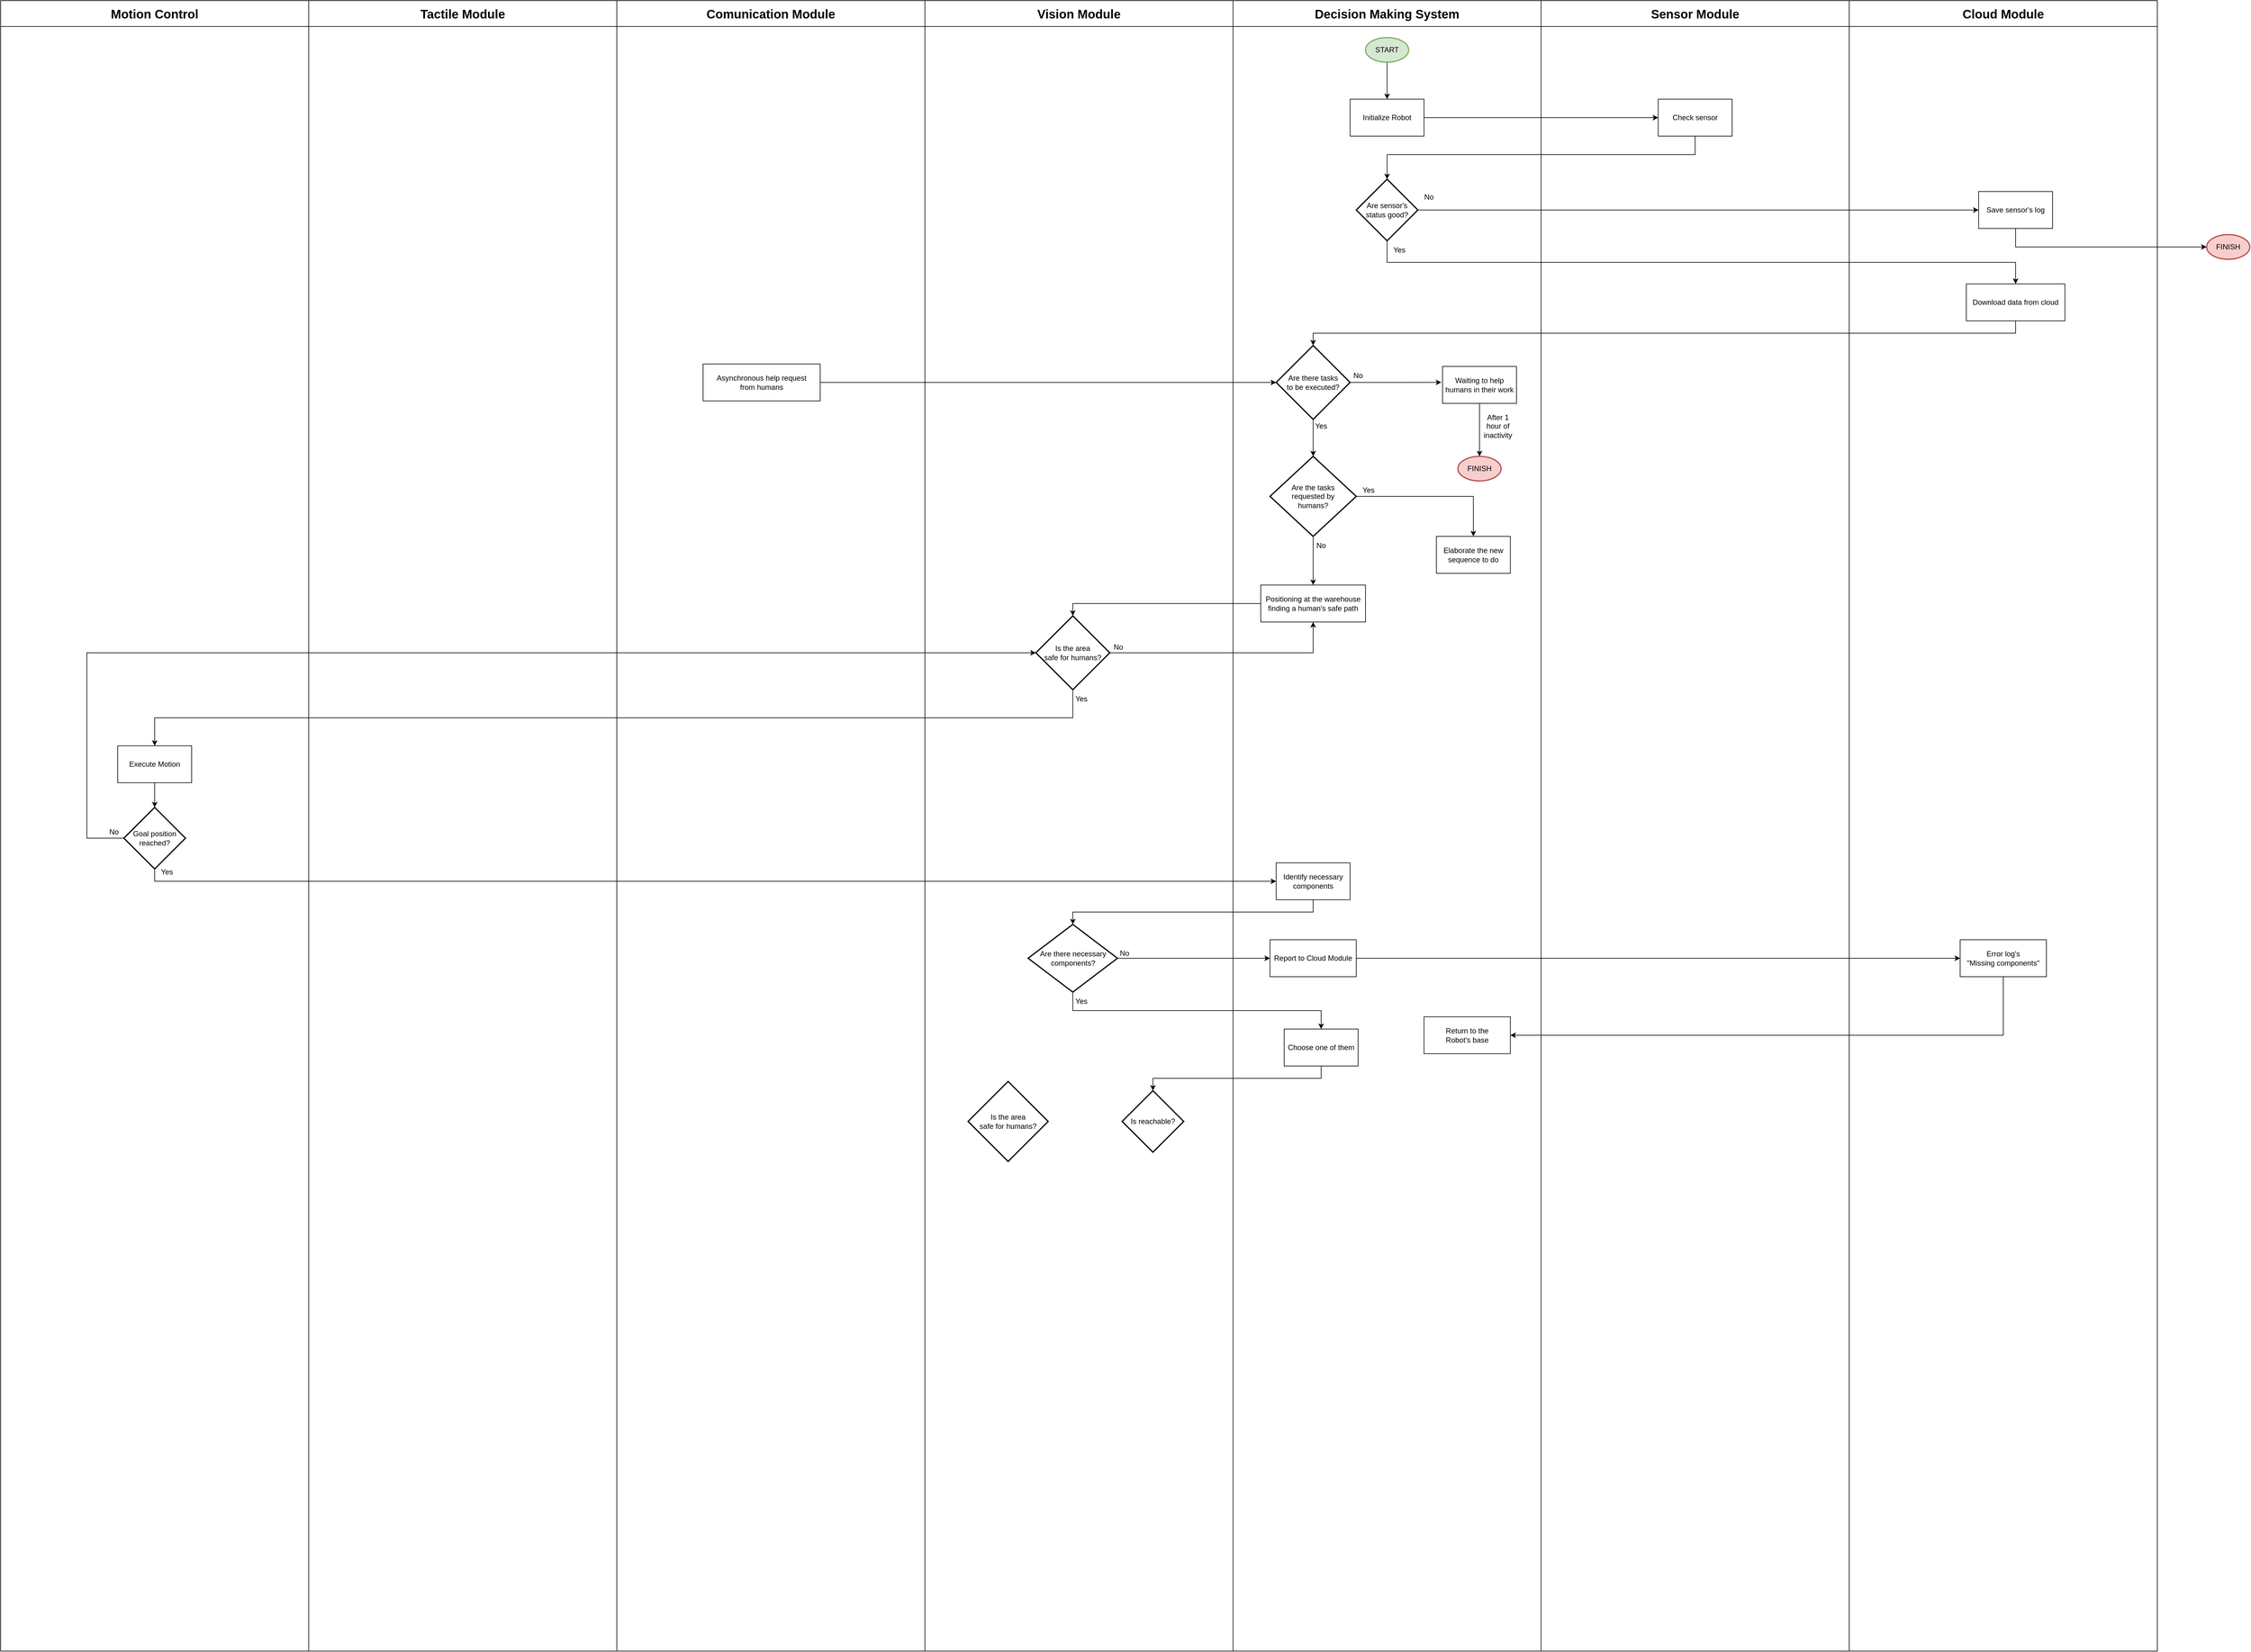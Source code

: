<mxfile version="24.4.4" type="github">
  <diagram name="Page-1" id="e7e014a7-5840-1c2e-5031-d8a46d1fe8dd">
    <mxGraphModel dx="4356" dy="1716" grid="1" gridSize="10" guides="1" tooltips="1" connect="1" arrows="1" fold="1" page="1" pageScale="1" pageWidth="1169" pageHeight="826" background="none" math="0" shadow="0">
      <root>
        <mxCell id="0" />
        <mxCell id="1" parent="0" />
        <mxCell id="V1ozlMfIuVR3TN5RS1_V-75" value="Comunication Module" style="swimlane;whiteSpace=wrap;movable=0;resizable=0;rotatable=0;deletable=0;editable=0;locked=1;connectable=0;startSize=42;fontSize=20;" parent="1" vertex="1">
          <mxGeometry x="430" y="120" width="500" height="2680" as="geometry" />
        </mxCell>
        <mxCell id="V1ozlMfIuVR3TN5RS1_V-81" value="Vision Module" style="swimlane;whiteSpace=wrap;movable=0;resizable=0;rotatable=0;deletable=0;editable=0;locked=1;connectable=0;startSize=42;fontSize=20;" parent="1" vertex="1">
          <mxGeometry x="930" y="120" width="500" height="2680" as="geometry" />
        </mxCell>
        <mxCell id="V1ozlMfIuVR3TN5RS1_V-87" value="Decision Making System" style="swimlane;whiteSpace=wrap;movable=0;resizable=0;rotatable=0;deletable=0;editable=0;locked=1;connectable=0;startSize=42;fontSize=20;" parent="1" vertex="1">
          <mxGeometry x="1430" y="120" width="500" height="2680" as="geometry" />
        </mxCell>
        <mxCell id="V1ozlMfIuVR3TN5RS1_V-88" value="Cloud Module" style="swimlane;whiteSpace=wrap;movable=0;resizable=0;rotatable=0;deletable=0;editable=0;locked=1;connectable=0;startSize=42;fontSize=20;" parent="1" vertex="1">
          <mxGeometry x="2430" y="120" width="500" height="2680" as="geometry" />
        </mxCell>
        <mxCell id="V1ozlMfIuVR3TN5RS1_V-101" value="Save sensor&#39;s log" style="rounded=0;whiteSpace=wrap;html=1;" parent="V1ozlMfIuVR3TN5RS1_V-88" vertex="1">
          <mxGeometry x="210" y="310" width="120" height="60" as="geometry" />
        </mxCell>
        <mxCell id="V1ozlMfIuVR3TN5RS1_V-116" value="Download data from&amp;nbsp;&lt;span style=&quot;background-color: initial;&quot;&gt;cloud&lt;/span&gt;" style="rounded=0;whiteSpace=wrap;html=1;" parent="V1ozlMfIuVR3TN5RS1_V-88" vertex="1">
          <mxGeometry x="190" y="460" width="160" height="60" as="geometry" />
        </mxCell>
        <mxCell id="V1ozlMfIuVR3TN5RS1_V-89" value="Tactile Module" style="swimlane;whiteSpace=wrap;movable=0;resizable=0;rotatable=0;deletable=0;editable=0;locked=1;connectable=0;startSize=42;fontSize=20;" parent="1" vertex="1">
          <mxGeometry x="-70" y="120" width="500" height="2680" as="geometry" />
        </mxCell>
        <mxCell id="V1ozlMfIuVR3TN5RS1_V-91" value="Sensor Module" style="swimlane;whiteSpace=wrap;movable=0;resizable=0;rotatable=0;deletable=0;editable=0;locked=1;connectable=0;startSize=42;fontSize=20;" parent="1" vertex="1">
          <mxGeometry x="1930" y="120" width="500" height="2680" as="geometry" />
        </mxCell>
        <mxCell id="V1ozlMfIuVR3TN5RS1_V-92" value="Motion Control" style="swimlane;whiteSpace=wrap;movable=0;resizable=0;rotatable=0;deletable=0;editable=0;locked=1;connectable=0;startSize=42;fontSize=20;" parent="1" vertex="1">
          <mxGeometry x="-570" y="120" width="500" height="2680" as="geometry" />
        </mxCell>
        <mxCell id="V1ozlMfIuVR3TN5RS1_V-97" style="edgeStyle=orthogonalEdgeStyle;rounded=0;orthogonalLoop=1;jettySize=auto;html=1;exitX=1;exitY=0.5;exitDx=0;exitDy=0;entryX=0;entryY=0.5;entryDx=0;entryDy=0;" parent="1" source="V1ozlMfIuVR3TN5RS1_V-93" target="V1ozlMfIuVR3TN5RS1_V-96" edge="1">
          <mxGeometry relative="1" as="geometry" />
        </mxCell>
        <mxCell id="V1ozlMfIuVR3TN5RS1_V-93" value="Initialize Robot" style="rounded=0;whiteSpace=wrap;html=1;" parent="1" vertex="1">
          <mxGeometry x="1620" y="280" width="120" height="60" as="geometry" />
        </mxCell>
        <mxCell id="V1ozlMfIuVR3TN5RS1_V-95" value="" style="edgeStyle=orthogonalEdgeStyle;rounded=0;orthogonalLoop=1;jettySize=auto;html=1;" parent="1" source="V1ozlMfIuVR3TN5RS1_V-94" target="V1ozlMfIuVR3TN5RS1_V-93" edge="1">
          <mxGeometry relative="1" as="geometry" />
        </mxCell>
        <mxCell id="V1ozlMfIuVR3TN5RS1_V-94" value="START" style="strokeWidth=2;html=1;shape=mxgraph.flowchart.start_1;whiteSpace=wrap;fillColor=#d5e8d4;strokeColor=#82b366;" parent="1" vertex="1">
          <mxGeometry x="1645" y="180" width="70" height="40" as="geometry" />
        </mxCell>
        <mxCell id="V1ozlMfIuVR3TN5RS1_V-96" value="Check sensor" style="rounded=0;whiteSpace=wrap;html=1;" parent="1" vertex="1">
          <mxGeometry x="2120" y="280" width="120" height="60" as="geometry" />
        </mxCell>
        <mxCell id="V1ozlMfIuVR3TN5RS1_V-102" style="edgeStyle=orthogonalEdgeStyle;rounded=0;orthogonalLoop=1;jettySize=auto;html=1;exitX=1;exitY=0.5;exitDx=0;exitDy=0;exitPerimeter=0;entryX=0;entryY=0.5;entryDx=0;entryDy=0;" parent="1" source="V1ozlMfIuVR3TN5RS1_V-98" target="V1ozlMfIuVR3TN5RS1_V-101" edge="1">
          <mxGeometry relative="1" as="geometry" />
        </mxCell>
        <mxCell id="V1ozlMfIuVR3TN5RS1_V-117" style="edgeStyle=orthogonalEdgeStyle;rounded=0;orthogonalLoop=1;jettySize=auto;html=1;exitX=0.5;exitY=1;exitDx=0;exitDy=0;exitPerimeter=0;entryX=0.5;entryY=0;entryDx=0;entryDy=0;" parent="1" source="V1ozlMfIuVR3TN5RS1_V-98" target="V1ozlMfIuVR3TN5RS1_V-116" edge="1">
          <mxGeometry relative="1" as="geometry">
            <mxPoint x="2480" y="570" as="targetPoint" />
          </mxGeometry>
        </mxCell>
        <mxCell id="V1ozlMfIuVR3TN5RS1_V-98" value="Are sensor&#39;s status good?" style="strokeWidth=2;html=1;shape=mxgraph.flowchart.decision;whiteSpace=wrap;" parent="1" vertex="1">
          <mxGeometry x="1630" y="410" width="100" height="100" as="geometry" />
        </mxCell>
        <mxCell id="V1ozlMfIuVR3TN5RS1_V-99" style="edgeStyle=orthogonalEdgeStyle;rounded=0;orthogonalLoop=1;jettySize=auto;html=1;entryX=0.5;entryY=0;entryDx=0;entryDy=0;entryPerimeter=0;" parent="1" source="V1ozlMfIuVR3TN5RS1_V-96" target="V1ozlMfIuVR3TN5RS1_V-98" edge="1">
          <mxGeometry relative="1" as="geometry">
            <Array as="points">
              <mxPoint x="2180" y="370" />
              <mxPoint x="1680" y="370" />
            </Array>
          </mxGeometry>
        </mxCell>
        <mxCell id="V1ozlMfIuVR3TN5RS1_V-103" value="No" style="text;html=1;align=center;verticalAlign=middle;whiteSpace=wrap;rounded=0;" parent="1" vertex="1">
          <mxGeometry x="1718" y="424" width="60" height="30" as="geometry" />
        </mxCell>
        <mxCell id="V1ozlMfIuVR3TN5RS1_V-104" value="Yes" style="text;html=1;align=center;verticalAlign=middle;whiteSpace=wrap;rounded=0;" parent="1" vertex="1">
          <mxGeometry x="1670" y="510" width="60" height="30" as="geometry" />
        </mxCell>
        <mxCell id="V1ozlMfIuVR3TN5RS1_V-107" value="FINISH" style="strokeWidth=2;html=1;shape=mxgraph.flowchart.start_1;whiteSpace=wrap;fillColor=#f8cecc;strokeColor=#b85450;" parent="1" vertex="1">
          <mxGeometry x="3010" y="500" width="70" height="40" as="geometry" />
        </mxCell>
        <mxCell id="V1ozlMfIuVR3TN5RS1_V-105" style="edgeStyle=orthogonalEdgeStyle;rounded=0;orthogonalLoop=1;jettySize=auto;html=1;exitX=0.5;exitY=1;exitDx=0;exitDy=0;entryX=0;entryY=0.5;entryDx=0;entryDy=0;entryPerimeter=0;" parent="1" source="V1ozlMfIuVR3TN5RS1_V-101" target="V1ozlMfIuVR3TN5RS1_V-107" edge="1">
          <mxGeometry relative="1" as="geometry">
            <mxPoint x="1880" y="520" as="targetPoint" />
            <Array as="points">
              <mxPoint x="2700" y="520" />
              <mxPoint x="3000" y="520" />
            </Array>
          </mxGeometry>
        </mxCell>
        <mxCell id="V1ozlMfIuVR3TN5RS1_V-119" style="edgeStyle=orthogonalEdgeStyle;rounded=0;orthogonalLoop=1;jettySize=auto;html=1;exitX=0.5;exitY=1;exitDx=0;exitDy=0;entryX=0.5;entryY=0;entryDx=0;entryDy=0;entryPerimeter=0;" parent="1" source="V1ozlMfIuVR3TN5RS1_V-116" target="V1ozlMfIuVR3TN5RS1_V-120" edge="1">
          <mxGeometry relative="1" as="geometry">
            <mxPoint x="1680" y="680" as="targetPoint" />
          </mxGeometry>
        </mxCell>
        <mxCell id="V1ozlMfIuVR3TN5RS1_V-134" style="edgeStyle=orthogonalEdgeStyle;rounded=0;orthogonalLoop=1;jettySize=auto;html=1;exitX=0.5;exitY=1;exitDx=0;exitDy=0;exitPerimeter=0;entryX=0.5;entryY=0;entryDx=0;entryDy=0;entryPerimeter=0;" parent="1" source="V1ozlMfIuVR3TN5RS1_V-120" target="V1ozlMfIuVR3TN5RS1_V-146" edge="1">
          <mxGeometry relative="1" as="geometry">
            <mxPoint x="1560" y="850" as="targetPoint" />
          </mxGeometry>
        </mxCell>
        <mxCell id="V1ozlMfIuVR3TN5RS1_V-120" value="Are there tasks&lt;div&gt;to be executed?&lt;/div&gt;" style="strokeWidth=2;html=1;shape=mxgraph.flowchart.decision;whiteSpace=wrap;" parent="1" vertex="1">
          <mxGeometry x="1500" y="680" width="120" height="120" as="geometry" />
        </mxCell>
        <mxCell id="V1ozlMfIuVR3TN5RS1_V-127" style="edgeStyle=orthogonalEdgeStyle;rounded=0;orthogonalLoop=1;jettySize=auto;html=1;exitX=0.5;exitY=1;exitDx=0;exitDy=0;entryX=0.5;entryY=0;entryDx=0;entryDy=0;entryPerimeter=0;" parent="1" source="V1ozlMfIuVR3TN5RS1_V-121" target="V1ozlMfIuVR3TN5RS1_V-132" edge="1">
          <mxGeometry relative="1" as="geometry">
            <mxPoint x="1830" y="850" as="targetPoint" />
          </mxGeometry>
        </mxCell>
        <mxCell id="V1ozlMfIuVR3TN5RS1_V-121" value="Waiting to help&lt;div&gt;humans in their work&lt;/div&gt;" style="rounded=0;whiteSpace=wrap;html=1;" parent="1" vertex="1">
          <mxGeometry x="1770" y="714" width="120" height="60" as="geometry" />
        </mxCell>
        <mxCell id="V1ozlMfIuVR3TN5RS1_V-124" value="No" style="text;html=1;align=center;verticalAlign=middle;whiteSpace=wrap;rounded=0;" parent="1" vertex="1">
          <mxGeometry x="1603" y="714" width="60" height="30" as="geometry" />
        </mxCell>
        <mxCell id="V1ozlMfIuVR3TN5RS1_V-125" style="edgeStyle=orthogonalEdgeStyle;rounded=0;orthogonalLoop=1;jettySize=auto;html=1;exitX=1;exitY=0.5;exitDx=0;exitDy=0;exitPerimeter=0;entryX=-0.016;entryY=0.431;entryDx=0;entryDy=0;entryPerimeter=0;" parent="1" source="V1ozlMfIuVR3TN5RS1_V-120" target="V1ozlMfIuVR3TN5RS1_V-121" edge="1">
          <mxGeometry relative="1" as="geometry" />
        </mxCell>
        <mxCell id="V1ozlMfIuVR3TN5RS1_V-128" value="After 1 hour of inactivity" style="text;html=1;align=center;verticalAlign=middle;whiteSpace=wrap;rounded=0;" parent="1" vertex="1">
          <mxGeometry x="1830" y="796" width="60" height="30" as="geometry" />
        </mxCell>
        <mxCell id="V1ozlMfIuVR3TN5RS1_V-129" value="Asynchronous help request&lt;div&gt;from humans&lt;/div&gt;" style="rounded=0;whiteSpace=wrap;html=1;" parent="1" vertex="1">
          <mxGeometry x="570" y="710" width="190" height="60" as="geometry" />
        </mxCell>
        <mxCell id="V1ozlMfIuVR3TN5RS1_V-132" value="FINISH" style="strokeWidth=2;html=1;shape=mxgraph.flowchart.start_1;whiteSpace=wrap;fillColor=#f8cecc;strokeColor=#b85450;" parent="1" vertex="1">
          <mxGeometry x="1795" y="860" width="70" height="40" as="geometry" />
        </mxCell>
        <mxCell id="V1ozlMfIuVR3TN5RS1_V-138" value="" style="edgeStyle=orthogonalEdgeStyle;rounded=0;orthogonalLoop=1;jettySize=auto;html=1;exitX=0.5;exitY=1;exitDx=0;exitDy=0;exitPerimeter=0;" parent="1" source="V1ozlMfIuVR3TN5RS1_V-146" target="V1ozlMfIuVR3TN5RS1_V-137" edge="1">
          <mxGeometry relative="1" as="geometry">
            <mxPoint x="1560" y="910" as="sourcePoint" />
          </mxGeometry>
        </mxCell>
        <mxCell id="V1ozlMfIuVR3TN5RS1_V-141" style="edgeStyle=orthogonalEdgeStyle;rounded=0;orthogonalLoop=1;jettySize=auto;html=1;exitX=1;exitY=0.5;exitDx=0;exitDy=0;exitPerimeter=0;entryX=0.5;entryY=1;entryDx=0;entryDy=0;" parent="1" source="V1ozlMfIuVR3TN5RS1_V-135" target="V1ozlMfIuVR3TN5RS1_V-137" edge="1">
          <mxGeometry relative="1" as="geometry" />
        </mxCell>
        <mxCell id="V1ozlMfIuVR3TN5RS1_V-153" style="edgeStyle=orthogonalEdgeStyle;rounded=0;orthogonalLoop=1;jettySize=auto;html=1;exitX=0.5;exitY=1;exitDx=0;exitDy=0;exitPerimeter=0;entryX=0.5;entryY=0;entryDx=0;entryDy=0;" parent="1" source="V1ozlMfIuVR3TN5RS1_V-135" target="V1ozlMfIuVR3TN5RS1_V-156" edge="1">
          <mxGeometry relative="1" as="geometry">
            <mxPoint x="-320" y="1300" as="targetPoint" />
          </mxGeometry>
        </mxCell>
        <mxCell id="V1ozlMfIuVR3TN5RS1_V-135" value="Is the area&lt;div&gt;safe for humans?&lt;/div&gt;" style="strokeWidth=2;html=1;shape=mxgraph.flowchart.decision;whiteSpace=wrap;" parent="1" vertex="1">
          <mxGeometry x="1110" y="1119" width="120" height="120" as="geometry" />
        </mxCell>
        <mxCell id="V1ozlMfIuVR3TN5RS1_V-137" value="Positioning at the warehouse&lt;div&gt;finding a human&#39;s safe path&lt;/div&gt;" style="rounded=0;whiteSpace=wrap;html=1;" parent="1" vertex="1">
          <mxGeometry x="1475" y="1069" width="170" height="60" as="geometry" />
        </mxCell>
        <mxCell id="V1ozlMfIuVR3TN5RS1_V-140" style="edgeStyle=orthogonalEdgeStyle;rounded=0;orthogonalLoop=1;jettySize=auto;html=1;exitX=0;exitY=0.5;exitDx=0;exitDy=0;entryX=0.5;entryY=0;entryDx=0;entryDy=0;entryPerimeter=0;" parent="1" source="V1ozlMfIuVR3TN5RS1_V-137" target="V1ozlMfIuVR3TN5RS1_V-135" edge="1">
          <mxGeometry relative="1" as="geometry" />
        </mxCell>
        <mxCell id="V1ozlMfIuVR3TN5RS1_V-142" value="No" style="text;html=1;align=center;verticalAlign=middle;whiteSpace=wrap;rounded=0;" parent="1" vertex="1">
          <mxGeometry x="1214" y="1155" width="60" height="30" as="geometry" />
        </mxCell>
        <mxCell id="V1ozlMfIuVR3TN5RS1_V-144" value="Yes" style="text;html=1;align=center;verticalAlign=middle;whiteSpace=wrap;rounded=0;" parent="1" vertex="1">
          <mxGeometry x="1543" y="796" width="60" height="30" as="geometry" />
        </mxCell>
        <mxCell id="V1ozlMfIuVR3TN5RS1_V-145" style="edgeStyle=orthogonalEdgeStyle;rounded=0;orthogonalLoop=1;jettySize=auto;html=1;exitX=1;exitY=0.5;exitDx=0;exitDy=0;entryX=0;entryY=0.5;entryDx=0;entryDy=0;entryPerimeter=0;" parent="1" source="V1ozlMfIuVR3TN5RS1_V-129" target="V1ozlMfIuVR3TN5RS1_V-120" edge="1">
          <mxGeometry relative="1" as="geometry" />
        </mxCell>
        <mxCell id="V1ozlMfIuVR3TN5RS1_V-149" style="edgeStyle=orthogonalEdgeStyle;rounded=0;orthogonalLoop=1;jettySize=auto;html=1;exitX=1;exitY=0.5;exitDx=0;exitDy=0;exitPerimeter=0;entryX=0.5;entryY=0;entryDx=0;entryDy=0;" parent="1" source="V1ozlMfIuVR3TN5RS1_V-146" target="V1ozlMfIuVR3TN5RS1_V-148" edge="1">
          <mxGeometry relative="1" as="geometry" />
        </mxCell>
        <mxCell id="V1ozlMfIuVR3TN5RS1_V-146" value="Are the tasks&lt;div&gt;requested by&lt;/div&gt;&lt;div&gt;humans?&lt;/div&gt;" style="strokeWidth=2;html=1;shape=mxgraph.flowchart.decision;whiteSpace=wrap;" parent="1" vertex="1">
          <mxGeometry x="1490" y="860" width="140" height="130" as="geometry" />
        </mxCell>
        <mxCell id="V1ozlMfIuVR3TN5RS1_V-147" value="Yes" style="text;html=1;align=center;verticalAlign=middle;whiteSpace=wrap;rounded=0;" parent="1" vertex="1">
          <mxGeometry x="1620" y="900" width="60" height="30" as="geometry" />
        </mxCell>
        <mxCell id="V1ozlMfIuVR3TN5RS1_V-148" value="Elaborate the new&lt;div&gt;sequence to do&lt;/div&gt;" style="rounded=0;whiteSpace=wrap;html=1;" parent="1" vertex="1">
          <mxGeometry x="1760" y="990" width="120" height="60" as="geometry" />
        </mxCell>
        <mxCell id="V1ozlMfIuVR3TN5RS1_V-150" value="No" style="text;html=1;align=center;verticalAlign=middle;whiteSpace=wrap;rounded=0;" parent="1" vertex="1">
          <mxGeometry x="1543" y="990" width="60" height="30" as="geometry" />
        </mxCell>
        <mxCell id="V1ozlMfIuVR3TN5RS1_V-152" value="Yes" style="text;html=1;align=center;verticalAlign=middle;whiteSpace=wrap;rounded=0;" parent="1" vertex="1">
          <mxGeometry x="1154" y="1239" width="60" height="30" as="geometry" />
        </mxCell>
        <mxCell id="V1ozlMfIuVR3TN5RS1_V-160" style="edgeStyle=orthogonalEdgeStyle;rounded=0;orthogonalLoop=1;jettySize=auto;html=1;exitX=0.5;exitY=1;exitDx=0;exitDy=0;exitPerimeter=0;entryX=0;entryY=0.5;entryDx=0;entryDy=0;" parent="1" source="V1ozlMfIuVR3TN5RS1_V-155" target="V1ozlMfIuVR3TN5RS1_V-161" edge="1">
          <mxGeometry relative="1" as="geometry">
            <mxPoint x="1500" y="1560" as="targetPoint" />
          </mxGeometry>
        </mxCell>
        <mxCell id="V1ozlMfIuVR3TN5RS1_V-155" value="Goal position&lt;div&gt;reached?&lt;/div&gt;" style="strokeWidth=2;html=1;shape=mxgraph.flowchart.decision;whiteSpace=wrap;" parent="1" vertex="1">
          <mxGeometry x="-370" y="1430" width="100" height="100" as="geometry" />
        </mxCell>
        <mxCell id="V1ozlMfIuVR3TN5RS1_V-156" value="Execute Motion" style="rounded=0;whiteSpace=wrap;html=1;" parent="1" vertex="1">
          <mxGeometry x="-380" y="1330" width="120" height="60" as="geometry" />
        </mxCell>
        <mxCell id="V1ozlMfIuVR3TN5RS1_V-157" style="edgeStyle=orthogonalEdgeStyle;rounded=0;orthogonalLoop=1;jettySize=auto;html=1;exitX=0.5;exitY=1;exitDx=0;exitDy=0;entryX=0.5;entryY=0;entryDx=0;entryDy=0;entryPerimeter=0;" parent="1" source="V1ozlMfIuVR3TN5RS1_V-156" target="V1ozlMfIuVR3TN5RS1_V-155" edge="1">
          <mxGeometry relative="1" as="geometry" />
        </mxCell>
        <mxCell id="V1ozlMfIuVR3TN5RS1_V-158" style="edgeStyle=orthogonalEdgeStyle;rounded=0;orthogonalLoop=1;jettySize=auto;html=1;exitX=0;exitY=0.5;exitDx=0;exitDy=0;exitPerimeter=0;entryX=0;entryY=0.5;entryDx=0;entryDy=0;entryPerimeter=0;" parent="1" source="V1ozlMfIuVR3TN5RS1_V-155" target="V1ozlMfIuVR3TN5RS1_V-135" edge="1">
          <mxGeometry relative="1" as="geometry">
            <Array as="points">
              <mxPoint x="-430" y="1480" />
              <mxPoint x="-430" y="1179" />
            </Array>
          </mxGeometry>
        </mxCell>
        <mxCell id="V1ozlMfIuVR3TN5RS1_V-159" value="No" style="text;html=1;align=center;verticalAlign=middle;whiteSpace=wrap;rounded=0;" parent="1" vertex="1">
          <mxGeometry x="-416" y="1455" width="60" height="30" as="geometry" />
        </mxCell>
        <mxCell id="V1ozlMfIuVR3TN5RS1_V-161" value="Identify necessary&lt;div&gt;components&lt;/div&gt;" style="rounded=0;whiteSpace=wrap;html=1;" parent="1" vertex="1">
          <mxGeometry x="1500" y="1520" width="120" height="60" as="geometry" />
        </mxCell>
        <mxCell id="V1ozlMfIuVR3TN5RS1_V-162" value="Yes" style="text;html=1;align=center;verticalAlign=middle;whiteSpace=wrap;rounded=0;" parent="1" vertex="1">
          <mxGeometry x="-330" y="1520" width="60" height="30" as="geometry" />
        </mxCell>
        <mxCell id="V1ozlMfIuVR3TN5RS1_V-168" style="edgeStyle=orthogonalEdgeStyle;rounded=0;orthogonalLoop=1;jettySize=auto;html=1;exitX=1;exitY=0.5;exitDx=0;exitDy=0;exitPerimeter=0;entryX=0;entryY=0.5;entryDx=0;entryDy=0;" parent="1" source="V1ozlMfIuVR3TN5RS1_V-164" target="V1ozlMfIuVR3TN5RS1_V-167" edge="1">
          <mxGeometry relative="1" as="geometry" />
        </mxCell>
        <mxCell id="BWeqHSv0tAE4ggof8cTD-3" style="edgeStyle=orthogonalEdgeStyle;rounded=0;orthogonalLoop=1;jettySize=auto;html=1;exitX=0.5;exitY=1;exitDx=0;exitDy=0;exitPerimeter=0;entryX=0.5;entryY=0;entryDx=0;entryDy=0;" edge="1" parent="1" source="V1ozlMfIuVR3TN5RS1_V-164" target="BWeqHSv0tAE4ggof8cTD-8">
          <mxGeometry relative="1" as="geometry">
            <mxPoint x="1170" y="1850" as="targetPoint" />
          </mxGeometry>
        </mxCell>
        <mxCell id="V1ozlMfIuVR3TN5RS1_V-164" value="Are there necessary&lt;div&gt;components?&lt;/div&gt;" style="strokeWidth=2;html=1;shape=mxgraph.flowchart.decision;whiteSpace=wrap;" parent="1" vertex="1">
          <mxGeometry x="1097.5" y="1620" width="145" height="110" as="geometry" />
        </mxCell>
        <mxCell id="V1ozlMfIuVR3TN5RS1_V-166" style="edgeStyle=orthogonalEdgeStyle;rounded=0;orthogonalLoop=1;jettySize=auto;html=1;entryX=0.5;entryY=0;entryDx=0;entryDy=0;entryPerimeter=0;" parent="1" source="V1ozlMfIuVR3TN5RS1_V-161" target="V1ozlMfIuVR3TN5RS1_V-164" edge="1">
          <mxGeometry relative="1" as="geometry">
            <Array as="points">
              <mxPoint x="1560" y="1600" />
              <mxPoint x="1170" y="1600" />
            </Array>
          </mxGeometry>
        </mxCell>
        <mxCell id="V1ozlMfIuVR3TN5RS1_V-172" style="edgeStyle=orthogonalEdgeStyle;rounded=0;orthogonalLoop=1;jettySize=auto;html=1;exitX=1;exitY=0.5;exitDx=0;exitDy=0;entryX=0;entryY=0.5;entryDx=0;entryDy=0;" parent="1" source="V1ozlMfIuVR3TN5RS1_V-167" target="V1ozlMfIuVR3TN5RS1_V-171" edge="1">
          <mxGeometry relative="1" as="geometry" />
        </mxCell>
        <mxCell id="V1ozlMfIuVR3TN5RS1_V-167" value="Report to Cloud Module" style="rounded=0;whiteSpace=wrap;html=1;" parent="1" vertex="1">
          <mxGeometry x="1490" y="1645" width="140" height="60" as="geometry" />
        </mxCell>
        <mxCell id="V1ozlMfIuVR3TN5RS1_V-169" value="No" style="text;html=1;align=center;verticalAlign=middle;whiteSpace=wrap;rounded=0;" parent="1" vertex="1">
          <mxGeometry x="1224" y="1652" width="60" height="30" as="geometry" />
        </mxCell>
        <mxCell id="V1ozlMfIuVR3TN5RS1_V-176" style="edgeStyle=orthogonalEdgeStyle;rounded=0;orthogonalLoop=1;jettySize=auto;html=1;exitX=0.5;exitY=1;exitDx=0;exitDy=0;entryX=1;entryY=0.5;entryDx=0;entryDy=0;" parent="1" source="V1ozlMfIuVR3TN5RS1_V-171" target="V1ozlMfIuVR3TN5RS1_V-175" edge="1">
          <mxGeometry relative="1" as="geometry" />
        </mxCell>
        <mxCell id="V1ozlMfIuVR3TN5RS1_V-171" value="Error log&#39;s&lt;div&gt;&quot;Missing components&quot;&lt;/div&gt;" style="rounded=0;whiteSpace=wrap;html=1;" parent="1" vertex="1">
          <mxGeometry x="2610" y="1645" width="140" height="60" as="geometry" />
        </mxCell>
        <mxCell id="V1ozlMfIuVR3TN5RS1_V-175" value="Return to the&lt;div&gt;Robot&#39;s base&lt;/div&gt;" style="rounded=0;whiteSpace=wrap;html=1;" parent="1" vertex="1">
          <mxGeometry x="1740" y="1770" width="140" height="60" as="geometry" />
        </mxCell>
        <mxCell id="BWeqHSv0tAE4ggof8cTD-2" value="Yes" style="text;html=1;align=center;verticalAlign=middle;whiteSpace=wrap;rounded=0;" vertex="1" parent="1">
          <mxGeometry x="1154" y="1730" width="60" height="30" as="geometry" />
        </mxCell>
        <mxCell id="BWeqHSv0tAE4ggof8cTD-10" style="edgeStyle=orthogonalEdgeStyle;rounded=0;orthogonalLoop=1;jettySize=auto;html=1;exitX=0.5;exitY=1;exitDx=0;exitDy=0;" edge="1" parent="1" source="BWeqHSv0tAE4ggof8cTD-8" target="BWeqHSv0tAE4ggof8cTD-9">
          <mxGeometry relative="1" as="geometry" />
        </mxCell>
        <mxCell id="BWeqHSv0tAE4ggof8cTD-8" value="Choose one of them" style="rounded=0;whiteSpace=wrap;html=1;" vertex="1" parent="1">
          <mxGeometry x="1513" y="1790" width="120" height="60" as="geometry" />
        </mxCell>
        <mxCell id="BWeqHSv0tAE4ggof8cTD-9" value="Is reachable?" style="strokeWidth=2;html=1;shape=mxgraph.flowchart.decision;whiteSpace=wrap;" vertex="1" parent="1">
          <mxGeometry x="1250" y="1890" width="100" height="100" as="geometry" />
        </mxCell>
        <mxCell id="BWeqHSv0tAE4ggof8cTD-11" value="Is the area&lt;div&gt;safe for humans?&lt;/div&gt;" style="strokeWidth=2;html=1;shape=mxgraph.flowchart.decision;whiteSpace=wrap;" vertex="1" parent="1">
          <mxGeometry x="1000" y="1875" width="130" height="130" as="geometry" />
        </mxCell>
      </root>
    </mxGraphModel>
  </diagram>
</mxfile>
